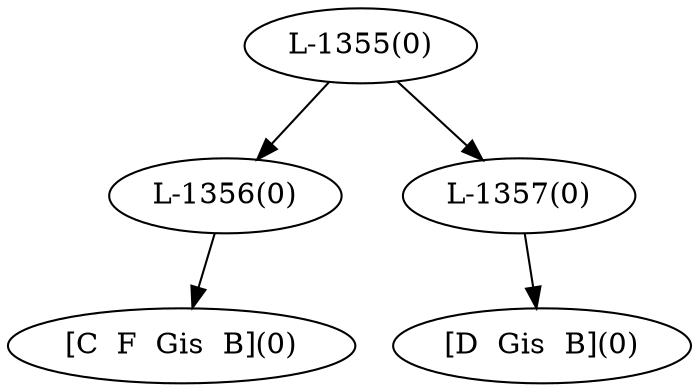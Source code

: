 digraph sample{
"L-1356(0)"->"[C  F  Gis  B](0)"
"L-1357(0)"->"[D  Gis  B](0)"
"L-1355(0)"->"L-1356(0)"
"L-1355(0)"->"L-1357(0)"
{rank = min; "L-1355(0)"}
{rank = same; "L-1356(0)"; "L-1357(0)";}
{rank = max; "[C  F  Gis  B](0)"; "[D  Gis  B](0)";}
}